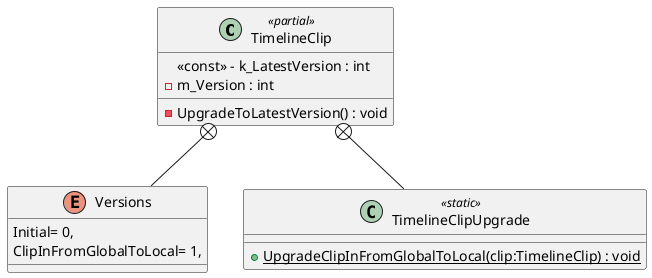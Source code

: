 @startuml
class TimelineClip <<partial>> {
    <<const>> - k_LatestVersion : int
    - m_Version : int
    - UpgradeToLatestVersion() : void
}
enum Versions {
    Initial= 0,
    ClipInFromGlobalToLocal= 1,
}
class TimelineClipUpgrade <<static>> {
    + {static} UpgradeClipInFromGlobalToLocal(clip:TimelineClip) : void
}
TimelineClip +-- Versions
TimelineClip +-- TimelineClipUpgrade
@enduml
